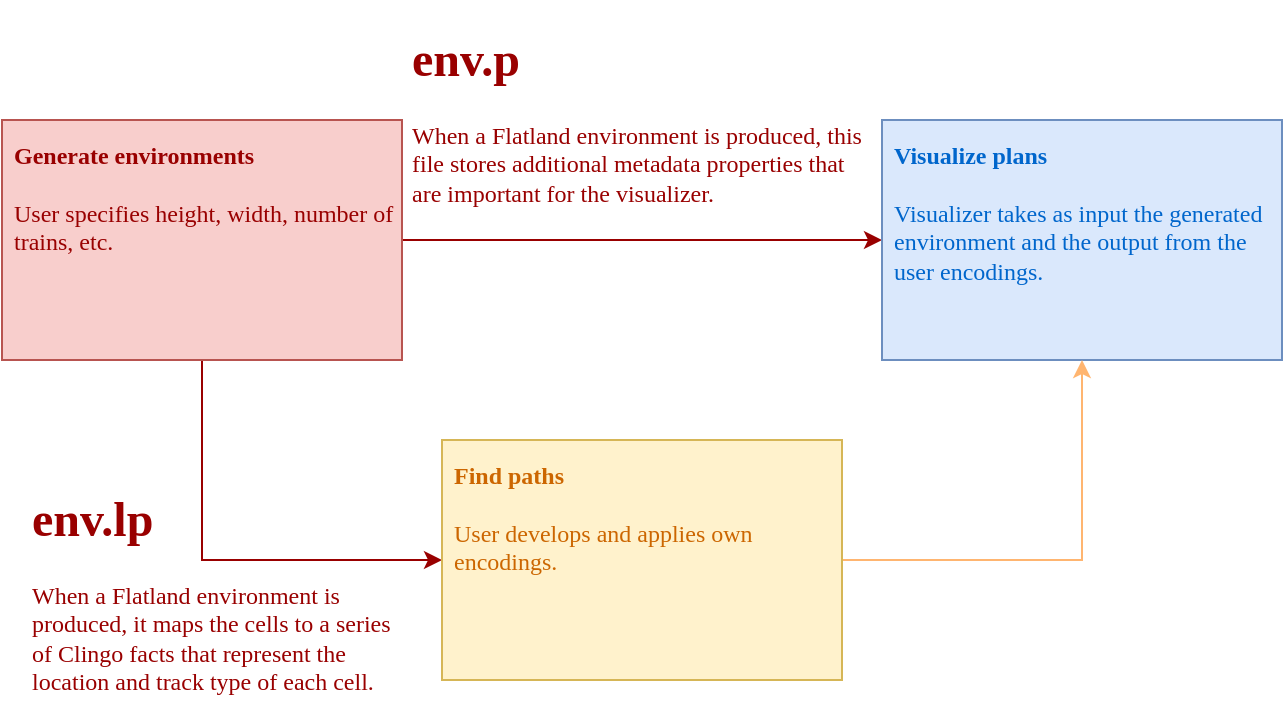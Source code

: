 <mxfile version="23.0.2" type="device">
  <diagram name="Page-1" id="ebmAfVPDJfhYGBYWBI9B">
    <mxGraphModel dx="954" dy="639" grid="1" gridSize="10" guides="1" tooltips="1" connect="1" arrows="1" fold="1" page="1" pageScale="1" pageWidth="850" pageHeight="1100" math="0" shadow="0">
      <root>
        <mxCell id="0" />
        <mxCell id="1" parent="0" />
        <mxCell id="-jtir6Povm5GCSAs4y1E-4" style="edgeStyle=orthogonalEdgeStyle;rounded=0;orthogonalLoop=1;jettySize=auto;html=1;exitX=0.5;exitY=1;exitDx=0;exitDy=0;entryX=0;entryY=0.5;entryDx=0;entryDy=0;strokeColor=#990000;" parent="1" source="-jtir6Povm5GCSAs4y1E-1" target="-jtir6Povm5GCSAs4y1E-3" edge="1">
          <mxGeometry relative="1" as="geometry" />
        </mxCell>
        <mxCell id="-jtir6Povm5GCSAs4y1E-5" style="edgeStyle=orthogonalEdgeStyle;rounded=0;orthogonalLoop=1;jettySize=auto;html=1;exitX=1;exitY=0.5;exitDx=0;exitDy=0;entryX=0;entryY=0.5;entryDx=0;entryDy=0;strokeColor=#990000;" parent="1" source="-jtir6Povm5GCSAs4y1E-1" target="-jtir6Povm5GCSAs4y1E-2" edge="1">
          <mxGeometry relative="1" as="geometry" />
        </mxCell>
        <mxCell id="-jtir6Povm5GCSAs4y1E-1" value="&lt;b&gt;Generate environments&lt;/b&gt;&lt;br&gt;&lt;br&gt;User specifies height, width, number of trains, etc." style="rounded=0;whiteSpace=wrap;html=1;fillColor=#f8cecc;strokeColor=#b85450;fontFamily=IBM Plex Sans;align=left;verticalAlign=top;spacing=6;fontColor=#990000;" parent="1" vertex="1">
          <mxGeometry x="40" y="80" width="200" height="120" as="geometry" />
        </mxCell>
        <mxCell id="-jtir6Povm5GCSAs4y1E-2" value="&lt;b&gt;Visualize plans&lt;/b&gt;&lt;br&gt;&lt;br&gt;Visualizer takes as input the generated environment and the output from the user encodings." style="rounded=0;whiteSpace=wrap;html=1;fillColor=#dae8fc;strokeColor=#6c8ebf;fontFamily=IBM Plex Sans;align=left;verticalAlign=top;spacing=6;fontColor=#0066CC;" parent="1" vertex="1">
          <mxGeometry x="480" y="80" width="200" height="120" as="geometry" />
        </mxCell>
        <mxCell id="-jtir6Povm5GCSAs4y1E-6" style="edgeStyle=orthogonalEdgeStyle;rounded=0;orthogonalLoop=1;jettySize=auto;html=1;exitX=1;exitY=0.5;exitDx=0;exitDy=0;entryX=0.5;entryY=1;entryDx=0;entryDy=0;strokeColor=#FFB570;" parent="1" source="-jtir6Povm5GCSAs4y1E-3" target="-jtir6Povm5GCSAs4y1E-2" edge="1">
          <mxGeometry relative="1" as="geometry" />
        </mxCell>
        <mxCell id="-jtir6Povm5GCSAs4y1E-3" value="&lt;font color=&quot;#cc6600&quot;&gt;&lt;b&gt;Find paths&lt;/b&gt;&lt;br&gt;&lt;br&gt;User develops and applies own encodings.&lt;br&gt;&lt;/font&gt;" style="rounded=0;whiteSpace=wrap;html=1;fillColor=#fff2cc;strokeColor=#d6b656;fontFamily=IBM Plex Sans;align=left;verticalAlign=top;spacing=6;fontColor=#FFB570;" parent="1" vertex="1">
          <mxGeometry x="260" y="240" width="200" height="120" as="geometry" />
        </mxCell>
        <mxCell id="-jtir6Povm5GCSAs4y1E-7" value="&lt;h1&gt;env.lp&lt;/h1&gt;&lt;p&gt;When a Flatland environment is produced, it maps the cells to a series of Clingo facts that represent the location and track type of each cell.&lt;/p&gt;" style="text;html=1;strokeColor=none;fillColor=none;spacing=5;spacingTop=-20;whiteSpace=wrap;overflow=hidden;rounded=0;fontFamily=IBM Plex Sans;fontColor=#990000;" parent="1" vertex="1">
          <mxGeometry x="50" y="260" width="190" height="120" as="geometry" />
        </mxCell>
        <mxCell id="-jtir6Povm5GCSAs4y1E-8" value="&lt;h1&gt;env.p&lt;/h1&gt;&lt;p&gt;When a Flatland environment is produced, this file stores additional metadata properties that are important for the visualizer.&lt;/p&gt;" style="text;html=1;strokeColor=none;fillColor=none;spacing=5;spacingTop=-20;whiteSpace=wrap;overflow=hidden;rounded=0;fontFamily=IBM Plex Sans;fontColor=#990000;" parent="1" vertex="1">
          <mxGeometry x="240" y="30" width="240" height="120" as="geometry" />
        </mxCell>
      </root>
    </mxGraphModel>
  </diagram>
</mxfile>
